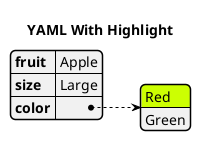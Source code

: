@startyaml

!if %variable_exists("$THEME")
title YAML With Highlight - $THEME theme
!else
title YAML With Highlight
!endif

#highlight "color" / "0"
fruit: Apple
size: Large
color:
 - Red
 - Green
@endyaml
